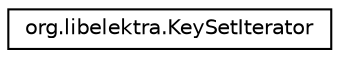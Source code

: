 digraph "Graphical Class Hierarchy"
{
 // LATEX_PDF_SIZE
  edge [fontname="Helvetica",fontsize="10",labelfontname="Helvetica",labelfontsize="10"];
  node [fontname="Helvetica",fontsize="10",shape=record];
  rankdir="LR";
  Node0 [label="org.libelektra.KeySetIterator",height=0.2,width=0.4,color="black", fillcolor="white", style="filled",URL="$classorg_1_1libelektra_1_1KeySetIterator.html",tooltip="An Iterator over a KeySet resulting in Keys."];
}
